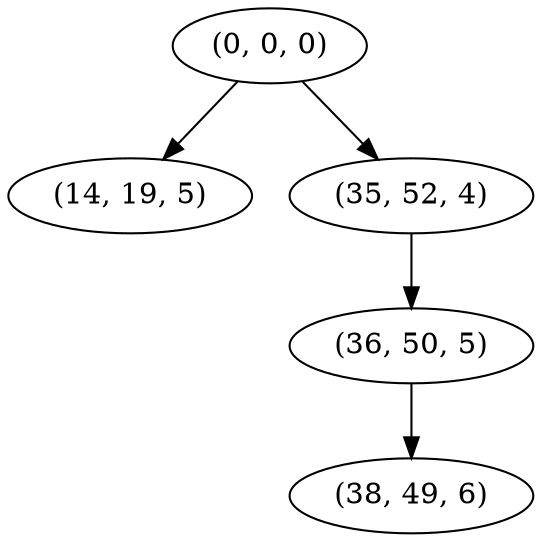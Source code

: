 digraph tree {
    "(0, 0, 0)";
    "(14, 19, 5)";
    "(35, 52, 4)";
    "(36, 50, 5)";
    "(38, 49, 6)";
    "(0, 0, 0)" -> "(14, 19, 5)";
    "(0, 0, 0)" -> "(35, 52, 4)";
    "(35, 52, 4)" -> "(36, 50, 5)";
    "(36, 50, 5)" -> "(38, 49, 6)";
}
